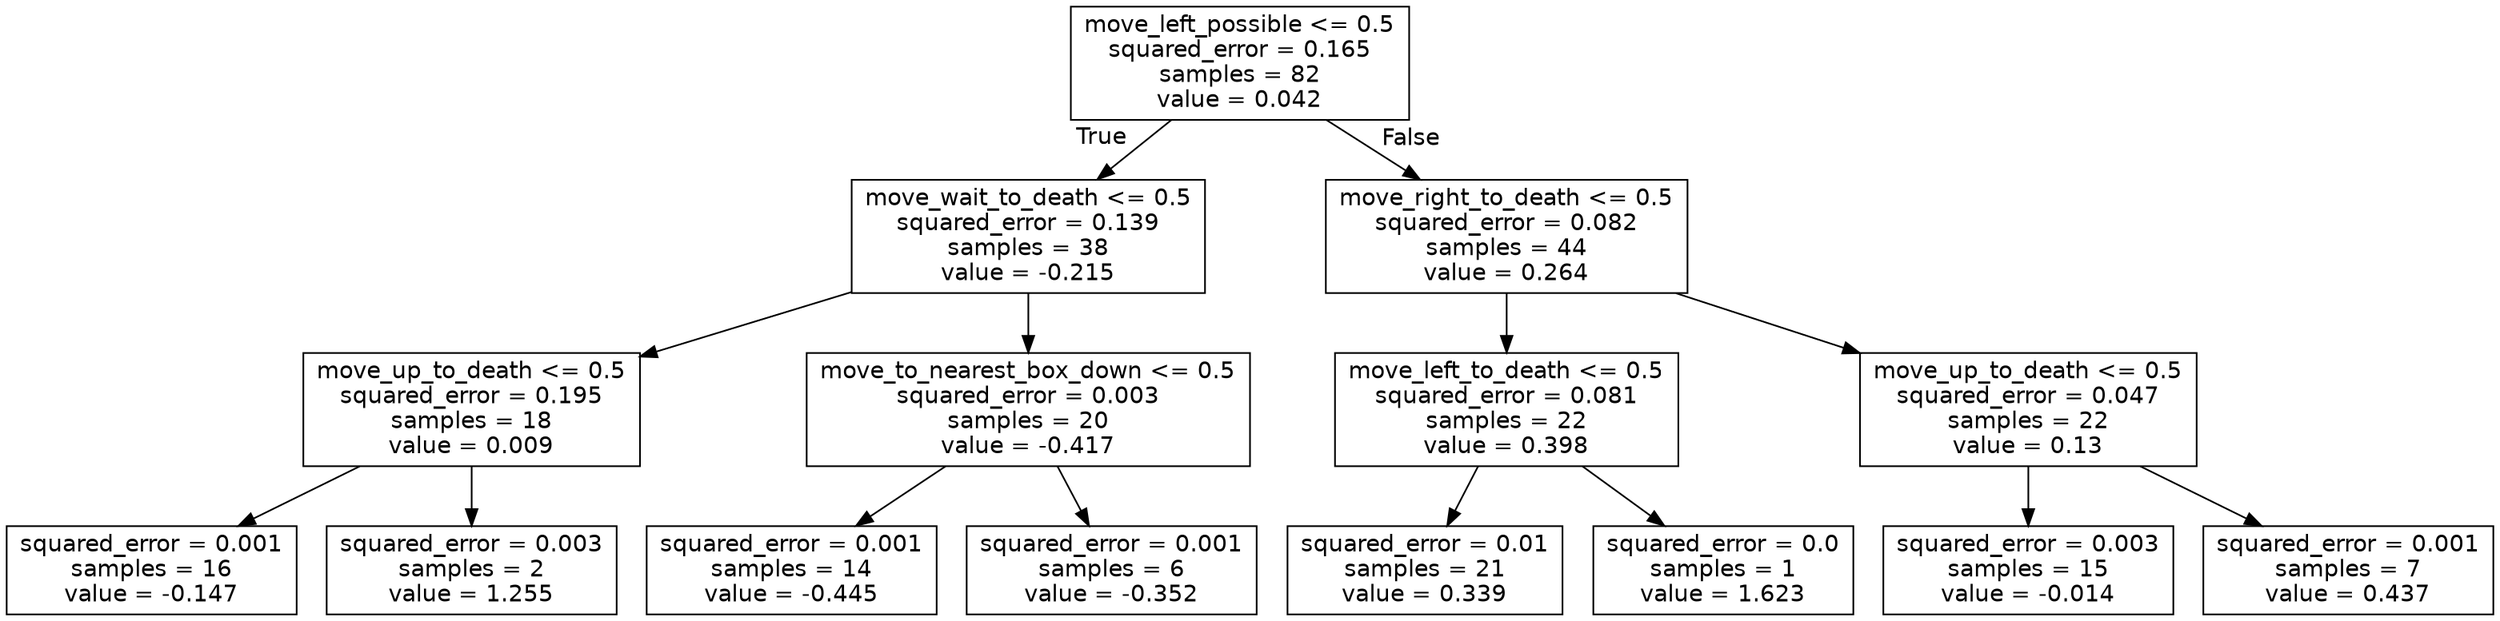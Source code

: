 digraph Tree {
node [shape=box, fontname="helvetica"] ;
edge [fontname="helvetica"] ;
0 [label="move_left_possible <= 0.5\nsquared_error = 0.165\nsamples = 82\nvalue = 0.042"] ;
1 [label="move_wait_to_death <= 0.5\nsquared_error = 0.139\nsamples = 38\nvalue = -0.215"] ;
0 -> 1 [labeldistance=2.5, labelangle=45, headlabel="True"] ;
2 [label="move_up_to_death <= 0.5\nsquared_error = 0.195\nsamples = 18\nvalue = 0.009"] ;
1 -> 2 ;
3 [label="squared_error = 0.001\nsamples = 16\nvalue = -0.147"] ;
2 -> 3 ;
4 [label="squared_error = 0.003\nsamples = 2\nvalue = 1.255"] ;
2 -> 4 ;
5 [label="move_to_nearest_box_down <= 0.5\nsquared_error = 0.003\nsamples = 20\nvalue = -0.417"] ;
1 -> 5 ;
6 [label="squared_error = 0.001\nsamples = 14\nvalue = -0.445"] ;
5 -> 6 ;
7 [label="squared_error = 0.001\nsamples = 6\nvalue = -0.352"] ;
5 -> 7 ;
8 [label="move_right_to_death <= 0.5\nsquared_error = 0.082\nsamples = 44\nvalue = 0.264"] ;
0 -> 8 [labeldistance=2.5, labelangle=-45, headlabel="False"] ;
9 [label="move_left_to_death <= 0.5\nsquared_error = 0.081\nsamples = 22\nvalue = 0.398"] ;
8 -> 9 ;
10 [label="squared_error = 0.01\nsamples = 21\nvalue = 0.339"] ;
9 -> 10 ;
11 [label="squared_error = 0.0\nsamples = 1\nvalue = 1.623"] ;
9 -> 11 ;
12 [label="move_up_to_death <= 0.5\nsquared_error = 0.047\nsamples = 22\nvalue = 0.13"] ;
8 -> 12 ;
13 [label="squared_error = 0.003\nsamples = 15\nvalue = -0.014"] ;
12 -> 13 ;
14 [label="squared_error = 0.001\nsamples = 7\nvalue = 0.437"] ;
12 -> 14 ;
}